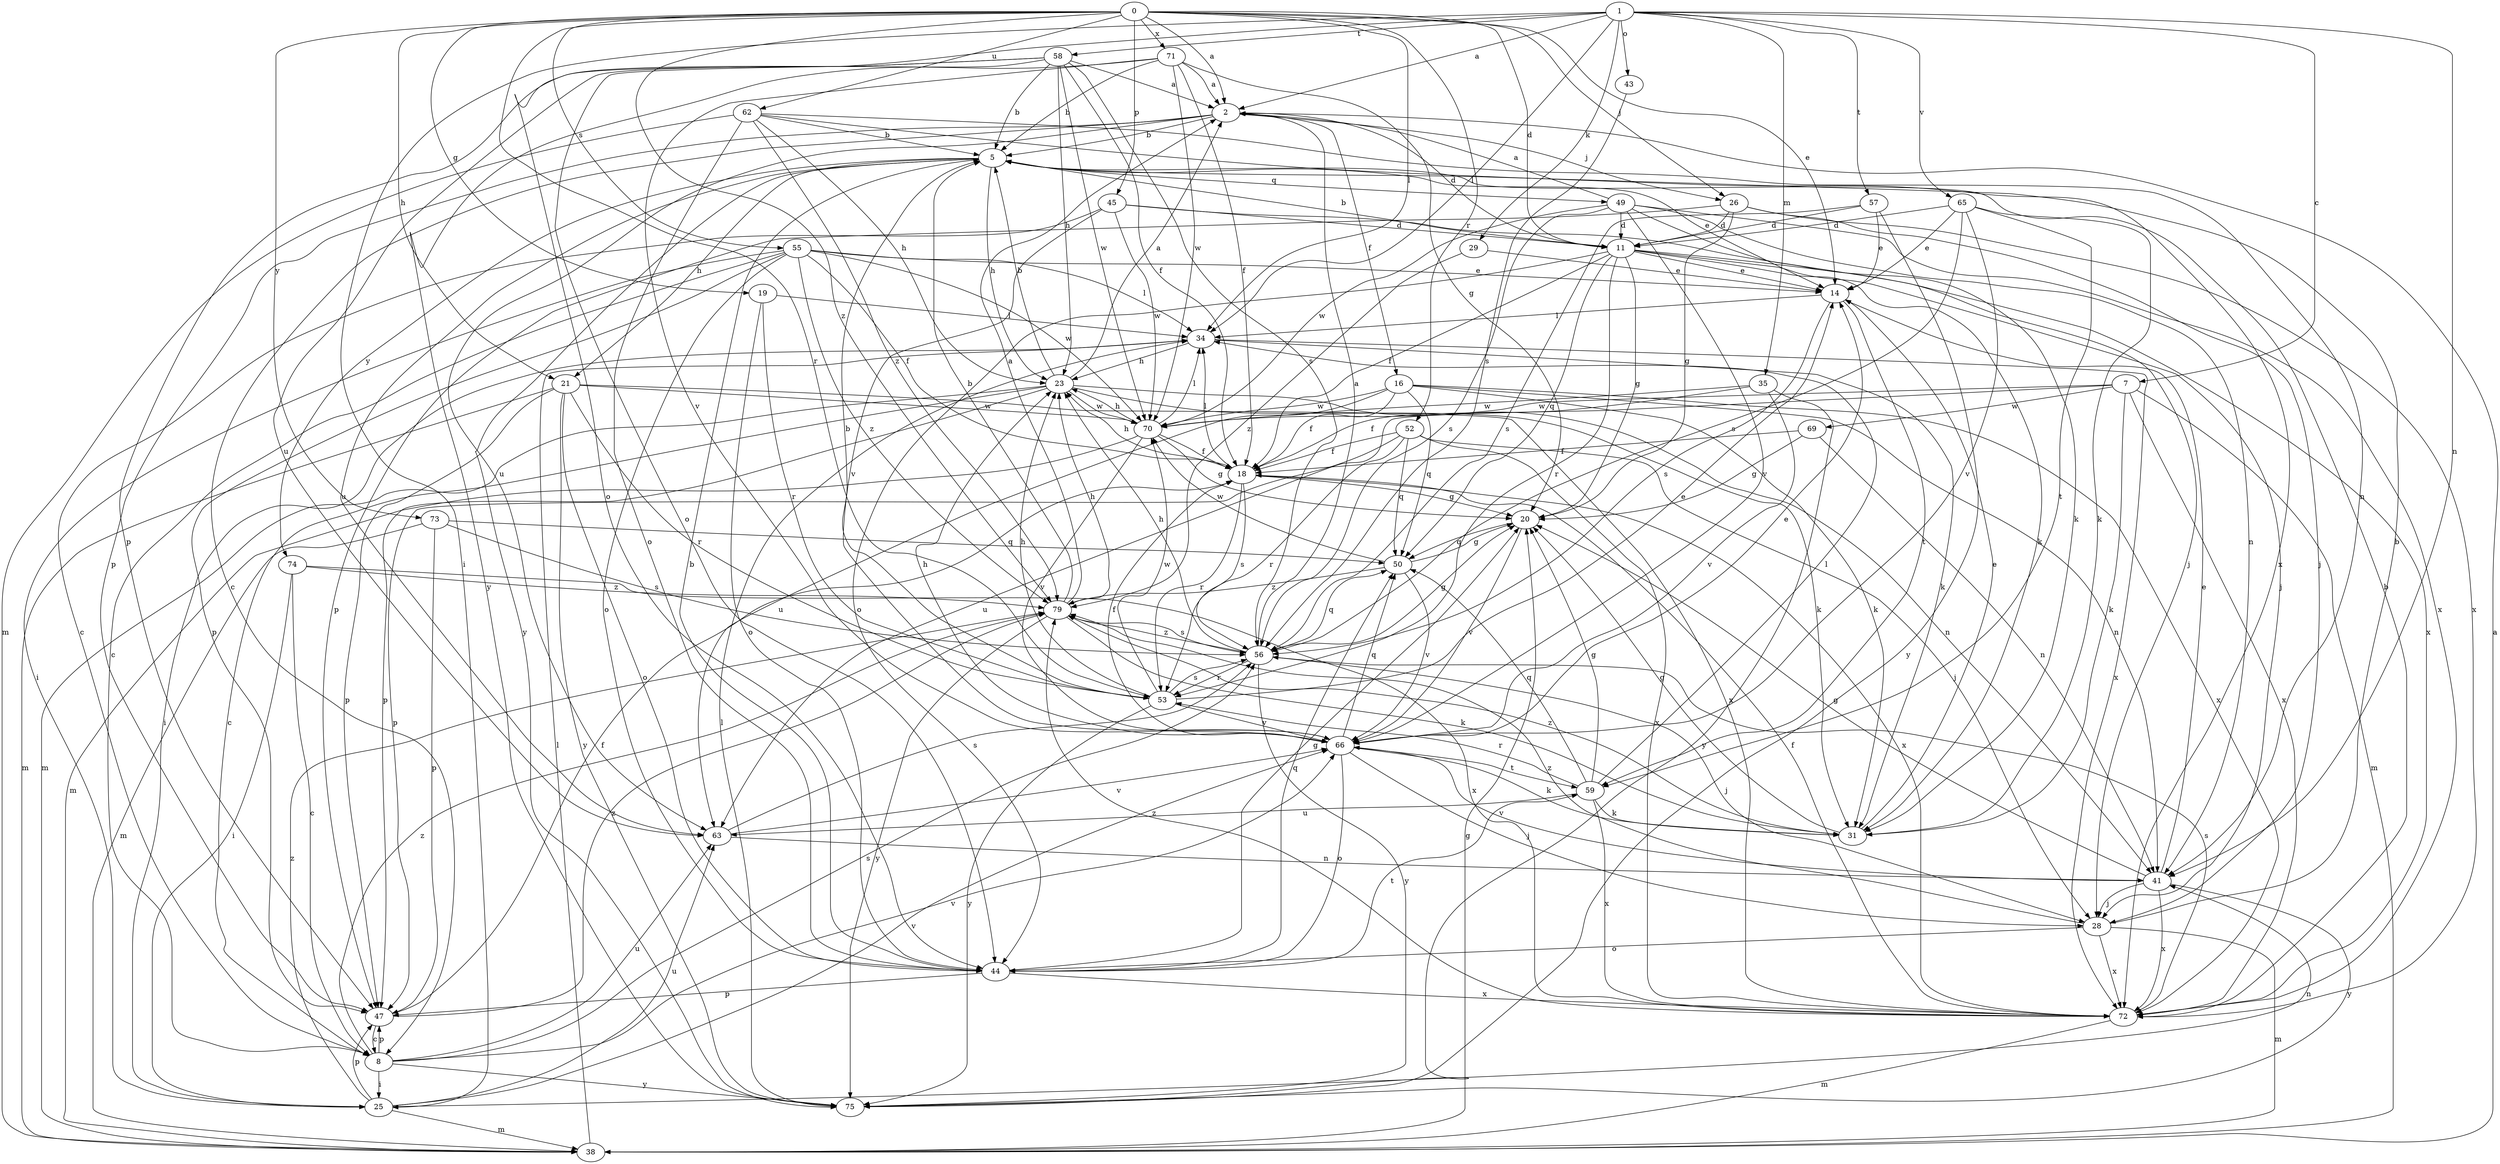 strict digraph  {
0;
1;
2;
5;
7;
8;
11;
14;
16;
18;
19;
20;
21;
23;
25;
26;
28;
29;
31;
34;
35;
38;
41;
43;
44;
45;
47;
49;
50;
52;
53;
55;
56;
57;
58;
59;
62;
63;
65;
66;
69;
70;
71;
72;
73;
74;
75;
79;
0 -> 2  [label=a];
0 -> 11  [label=d];
0 -> 14  [label=e];
0 -> 19  [label=g];
0 -> 21  [label=h];
0 -> 26  [label=j];
0 -> 34  [label=l];
0 -> 45  [label=p];
0 -> 52  [label=r];
0 -> 53  [label=r];
0 -> 55  [label=s];
0 -> 62  [label=u];
0 -> 71  [label=x];
0 -> 73  [label=y];
0 -> 79  [label=z];
1 -> 2  [label=a];
1 -> 7  [label=c];
1 -> 25  [label=i];
1 -> 29  [label=k];
1 -> 34  [label=l];
1 -> 35  [label=m];
1 -> 41  [label=n];
1 -> 43  [label=o];
1 -> 44  [label=o];
1 -> 57  [label=t];
1 -> 58  [label=t];
1 -> 65  [label=v];
2 -> 5  [label=b];
2 -> 8  [label=c];
2 -> 11  [label=d];
2 -> 16  [label=f];
2 -> 26  [label=j];
2 -> 47  [label=p];
2 -> 63  [label=u];
5 -> 14  [label=e];
5 -> 21  [label=h];
5 -> 23  [label=h];
5 -> 49  [label=q];
5 -> 63  [label=u];
5 -> 74  [label=y];
5 -> 75  [label=y];
7 -> 31  [label=k];
7 -> 38  [label=m];
7 -> 63  [label=u];
7 -> 69  [label=w];
7 -> 70  [label=w];
7 -> 72  [label=x];
8 -> 25  [label=i];
8 -> 47  [label=p];
8 -> 56  [label=s];
8 -> 63  [label=u];
8 -> 66  [label=v];
8 -> 75  [label=y];
8 -> 79  [label=z];
11 -> 5  [label=b];
11 -> 14  [label=e];
11 -> 18  [label=f];
11 -> 20  [label=g];
11 -> 28  [label=j];
11 -> 31  [label=k];
11 -> 44  [label=o];
11 -> 50  [label=q];
11 -> 53  [label=r];
11 -> 72  [label=x];
14 -> 34  [label=l];
14 -> 56  [label=s];
14 -> 59  [label=t];
16 -> 18  [label=f];
16 -> 31  [label=k];
16 -> 41  [label=n];
16 -> 50  [label=q];
16 -> 63  [label=u];
16 -> 70  [label=w];
16 -> 72  [label=x];
18 -> 20  [label=g];
18 -> 23  [label=h];
18 -> 34  [label=l];
18 -> 53  [label=r];
18 -> 56  [label=s];
18 -> 72  [label=x];
19 -> 34  [label=l];
19 -> 44  [label=o];
19 -> 53  [label=r];
20 -> 50  [label=q];
20 -> 66  [label=v];
21 -> 38  [label=m];
21 -> 44  [label=o];
21 -> 47  [label=p];
21 -> 53  [label=r];
21 -> 70  [label=w];
21 -> 72  [label=x];
21 -> 75  [label=y];
23 -> 2  [label=a];
23 -> 5  [label=b];
23 -> 8  [label=c];
23 -> 31  [label=k];
23 -> 38  [label=m];
23 -> 41  [label=n];
23 -> 47  [label=p];
23 -> 70  [label=w];
25 -> 38  [label=m];
25 -> 41  [label=n];
25 -> 47  [label=p];
25 -> 63  [label=u];
25 -> 66  [label=v];
25 -> 79  [label=z];
26 -> 11  [label=d];
26 -> 20  [label=g];
26 -> 28  [label=j];
26 -> 47  [label=p];
26 -> 72  [label=x];
28 -> 5  [label=b];
28 -> 38  [label=m];
28 -> 44  [label=o];
28 -> 72  [label=x];
28 -> 79  [label=z];
29 -> 14  [label=e];
29 -> 79  [label=z];
31 -> 14  [label=e];
31 -> 20  [label=g];
31 -> 79  [label=z];
34 -> 23  [label=h];
34 -> 25  [label=i];
34 -> 31  [label=k];
34 -> 72  [label=x];
35 -> 18  [label=f];
35 -> 66  [label=v];
35 -> 70  [label=w];
35 -> 75  [label=y];
38 -> 2  [label=a];
38 -> 20  [label=g];
38 -> 34  [label=l];
41 -> 14  [label=e];
41 -> 20  [label=g];
41 -> 28  [label=j];
41 -> 66  [label=v];
41 -> 72  [label=x];
41 -> 75  [label=y];
43 -> 56  [label=s];
44 -> 5  [label=b];
44 -> 20  [label=g];
44 -> 47  [label=p];
44 -> 50  [label=q];
44 -> 59  [label=t];
44 -> 72  [label=x];
45 -> 8  [label=c];
45 -> 11  [label=d];
45 -> 28  [label=j];
45 -> 66  [label=v];
45 -> 70  [label=w];
47 -> 8  [label=c];
47 -> 18  [label=f];
47 -> 79  [label=z];
49 -> 2  [label=a];
49 -> 11  [label=d];
49 -> 31  [label=k];
49 -> 41  [label=n];
49 -> 56  [label=s];
49 -> 66  [label=v];
49 -> 70  [label=w];
49 -> 72  [label=x];
50 -> 20  [label=g];
50 -> 66  [label=v];
50 -> 70  [label=w];
50 -> 79  [label=z];
52 -> 18  [label=f];
52 -> 28  [label=j];
52 -> 47  [label=p];
52 -> 50  [label=q];
52 -> 53  [label=r];
52 -> 72  [label=x];
53 -> 5  [label=b];
53 -> 14  [label=e];
53 -> 23  [label=h];
53 -> 56  [label=s];
53 -> 66  [label=v];
53 -> 70  [label=w];
53 -> 75  [label=y];
55 -> 8  [label=c];
55 -> 14  [label=e];
55 -> 18  [label=f];
55 -> 25  [label=i];
55 -> 34  [label=l];
55 -> 44  [label=o];
55 -> 47  [label=p];
55 -> 70  [label=w];
55 -> 79  [label=z];
56 -> 2  [label=a];
56 -> 20  [label=g];
56 -> 23  [label=h];
56 -> 28  [label=j];
56 -> 50  [label=q];
56 -> 53  [label=r];
56 -> 75  [label=y];
56 -> 79  [label=z];
57 -> 11  [label=d];
57 -> 14  [label=e];
57 -> 56  [label=s];
57 -> 75  [label=y];
58 -> 2  [label=a];
58 -> 5  [label=b];
58 -> 18  [label=f];
58 -> 23  [label=h];
58 -> 44  [label=o];
58 -> 47  [label=p];
58 -> 56  [label=s];
58 -> 63  [label=u];
58 -> 70  [label=w];
59 -> 20  [label=g];
59 -> 31  [label=k];
59 -> 34  [label=l];
59 -> 50  [label=q];
59 -> 53  [label=r];
59 -> 63  [label=u];
59 -> 72  [label=x];
62 -> 5  [label=b];
62 -> 23  [label=h];
62 -> 38  [label=m];
62 -> 41  [label=n];
62 -> 44  [label=o];
62 -> 72  [label=x];
62 -> 79  [label=z];
63 -> 41  [label=n];
63 -> 56  [label=s];
63 -> 66  [label=v];
65 -> 11  [label=d];
65 -> 14  [label=e];
65 -> 31  [label=k];
65 -> 56  [label=s];
65 -> 59  [label=t];
65 -> 66  [label=v];
66 -> 14  [label=e];
66 -> 18  [label=f];
66 -> 23  [label=h];
66 -> 28  [label=j];
66 -> 31  [label=k];
66 -> 44  [label=o];
66 -> 50  [label=q];
66 -> 59  [label=t];
69 -> 18  [label=f];
69 -> 20  [label=g];
69 -> 41  [label=n];
70 -> 18  [label=f];
70 -> 20  [label=g];
70 -> 23  [label=h];
70 -> 34  [label=l];
70 -> 38  [label=m];
70 -> 66  [label=v];
71 -> 2  [label=a];
71 -> 5  [label=b];
71 -> 18  [label=f];
71 -> 20  [label=g];
71 -> 66  [label=v];
71 -> 70  [label=w];
71 -> 75  [label=y];
72 -> 5  [label=b];
72 -> 18  [label=f];
72 -> 38  [label=m];
72 -> 56  [label=s];
72 -> 79  [label=z];
73 -> 38  [label=m];
73 -> 47  [label=p];
73 -> 50  [label=q];
73 -> 56  [label=s];
74 -> 8  [label=c];
74 -> 25  [label=i];
74 -> 72  [label=x];
74 -> 79  [label=z];
75 -> 34  [label=l];
79 -> 2  [label=a];
79 -> 5  [label=b];
79 -> 23  [label=h];
79 -> 31  [label=k];
79 -> 56  [label=s];
79 -> 75  [label=y];
}
